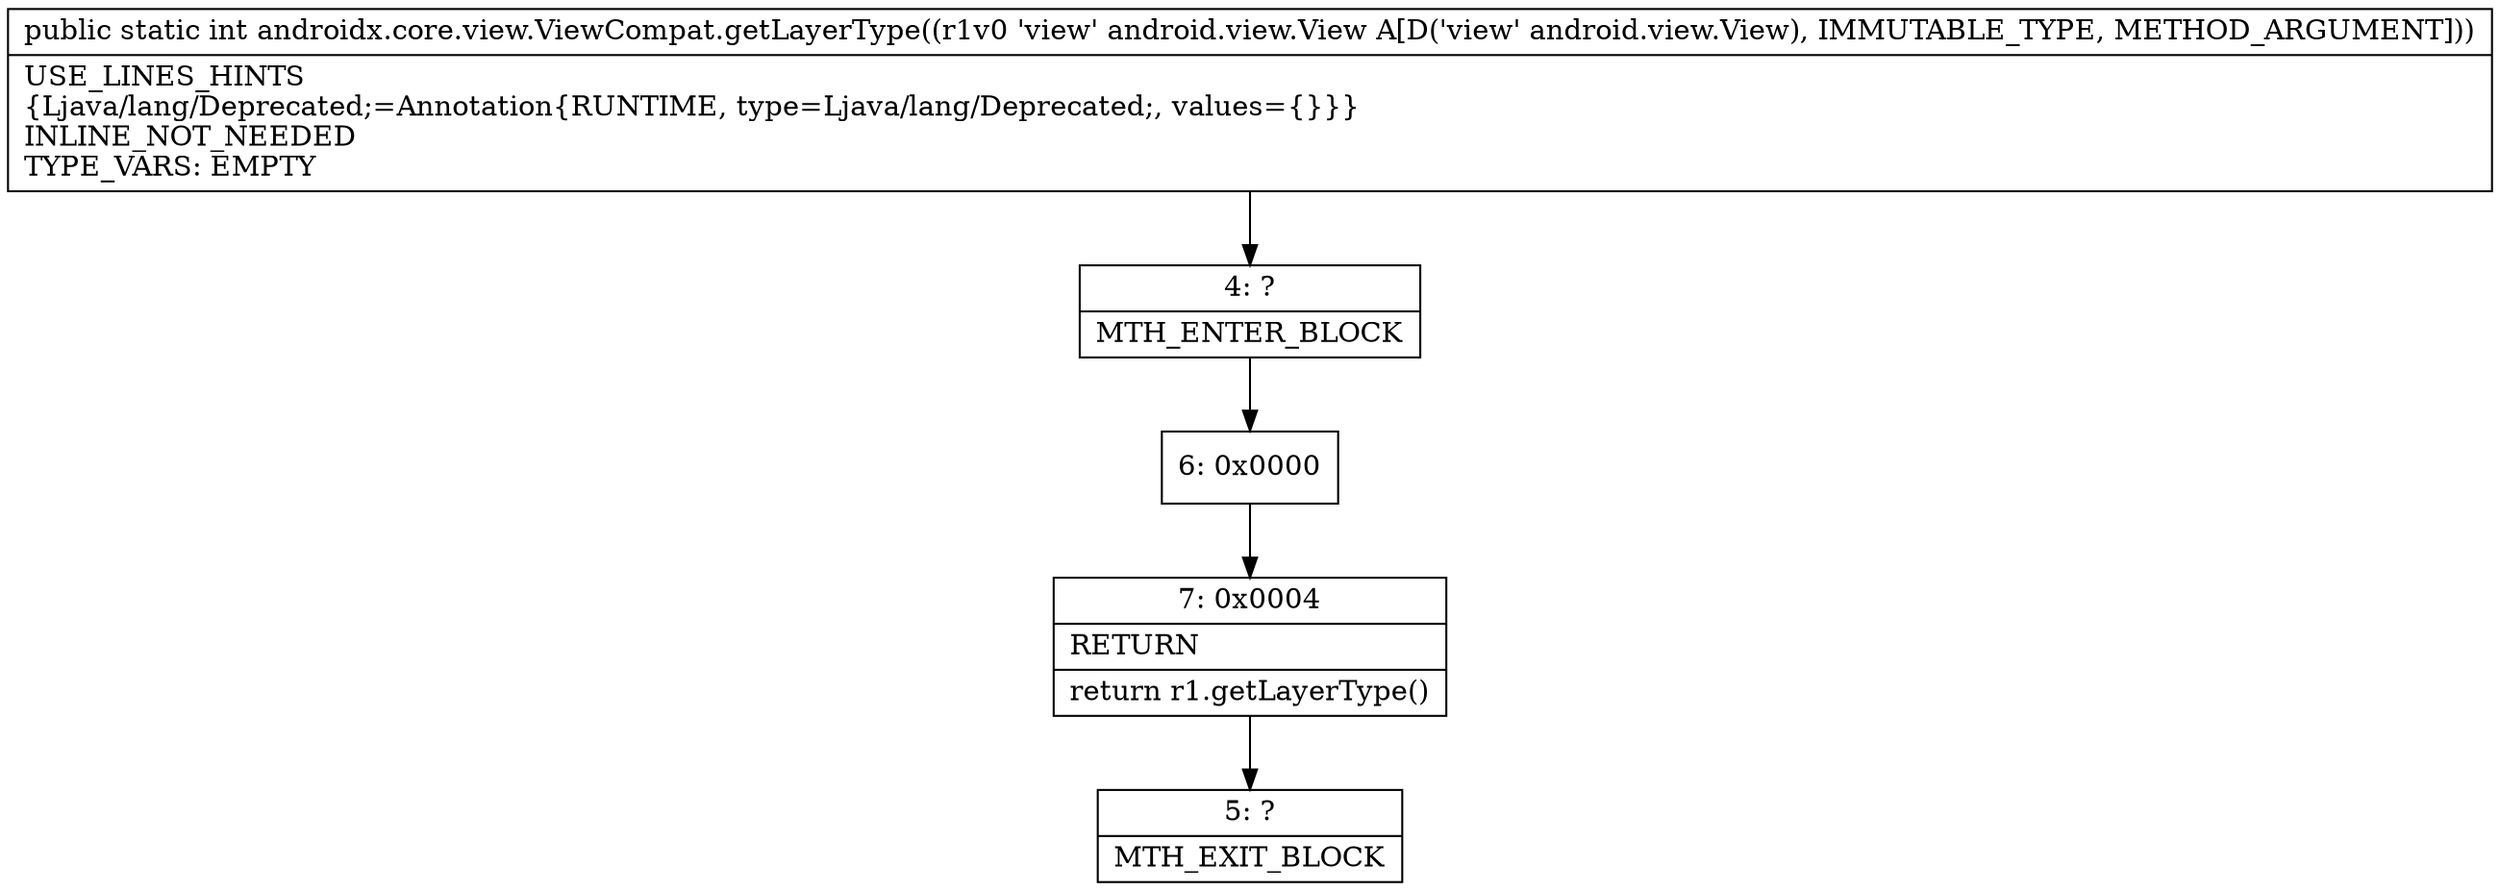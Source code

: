 digraph "CFG forandroidx.core.view.ViewCompat.getLayerType(Landroid\/view\/View;)I" {
Node_4 [shape=record,label="{4\:\ ?|MTH_ENTER_BLOCK\l}"];
Node_6 [shape=record,label="{6\:\ 0x0000}"];
Node_7 [shape=record,label="{7\:\ 0x0004|RETURN\l|return r1.getLayerType()\l}"];
Node_5 [shape=record,label="{5\:\ ?|MTH_EXIT_BLOCK\l}"];
MethodNode[shape=record,label="{public static int androidx.core.view.ViewCompat.getLayerType((r1v0 'view' android.view.View A[D('view' android.view.View), IMMUTABLE_TYPE, METHOD_ARGUMENT]))  | USE_LINES_HINTS\l\{Ljava\/lang\/Deprecated;=Annotation\{RUNTIME, type=Ljava\/lang\/Deprecated;, values=\{\}\}\}\lINLINE_NOT_NEEDED\lTYPE_VARS: EMPTY\l}"];
MethodNode -> Node_4;Node_4 -> Node_6;
Node_6 -> Node_7;
Node_7 -> Node_5;
}

